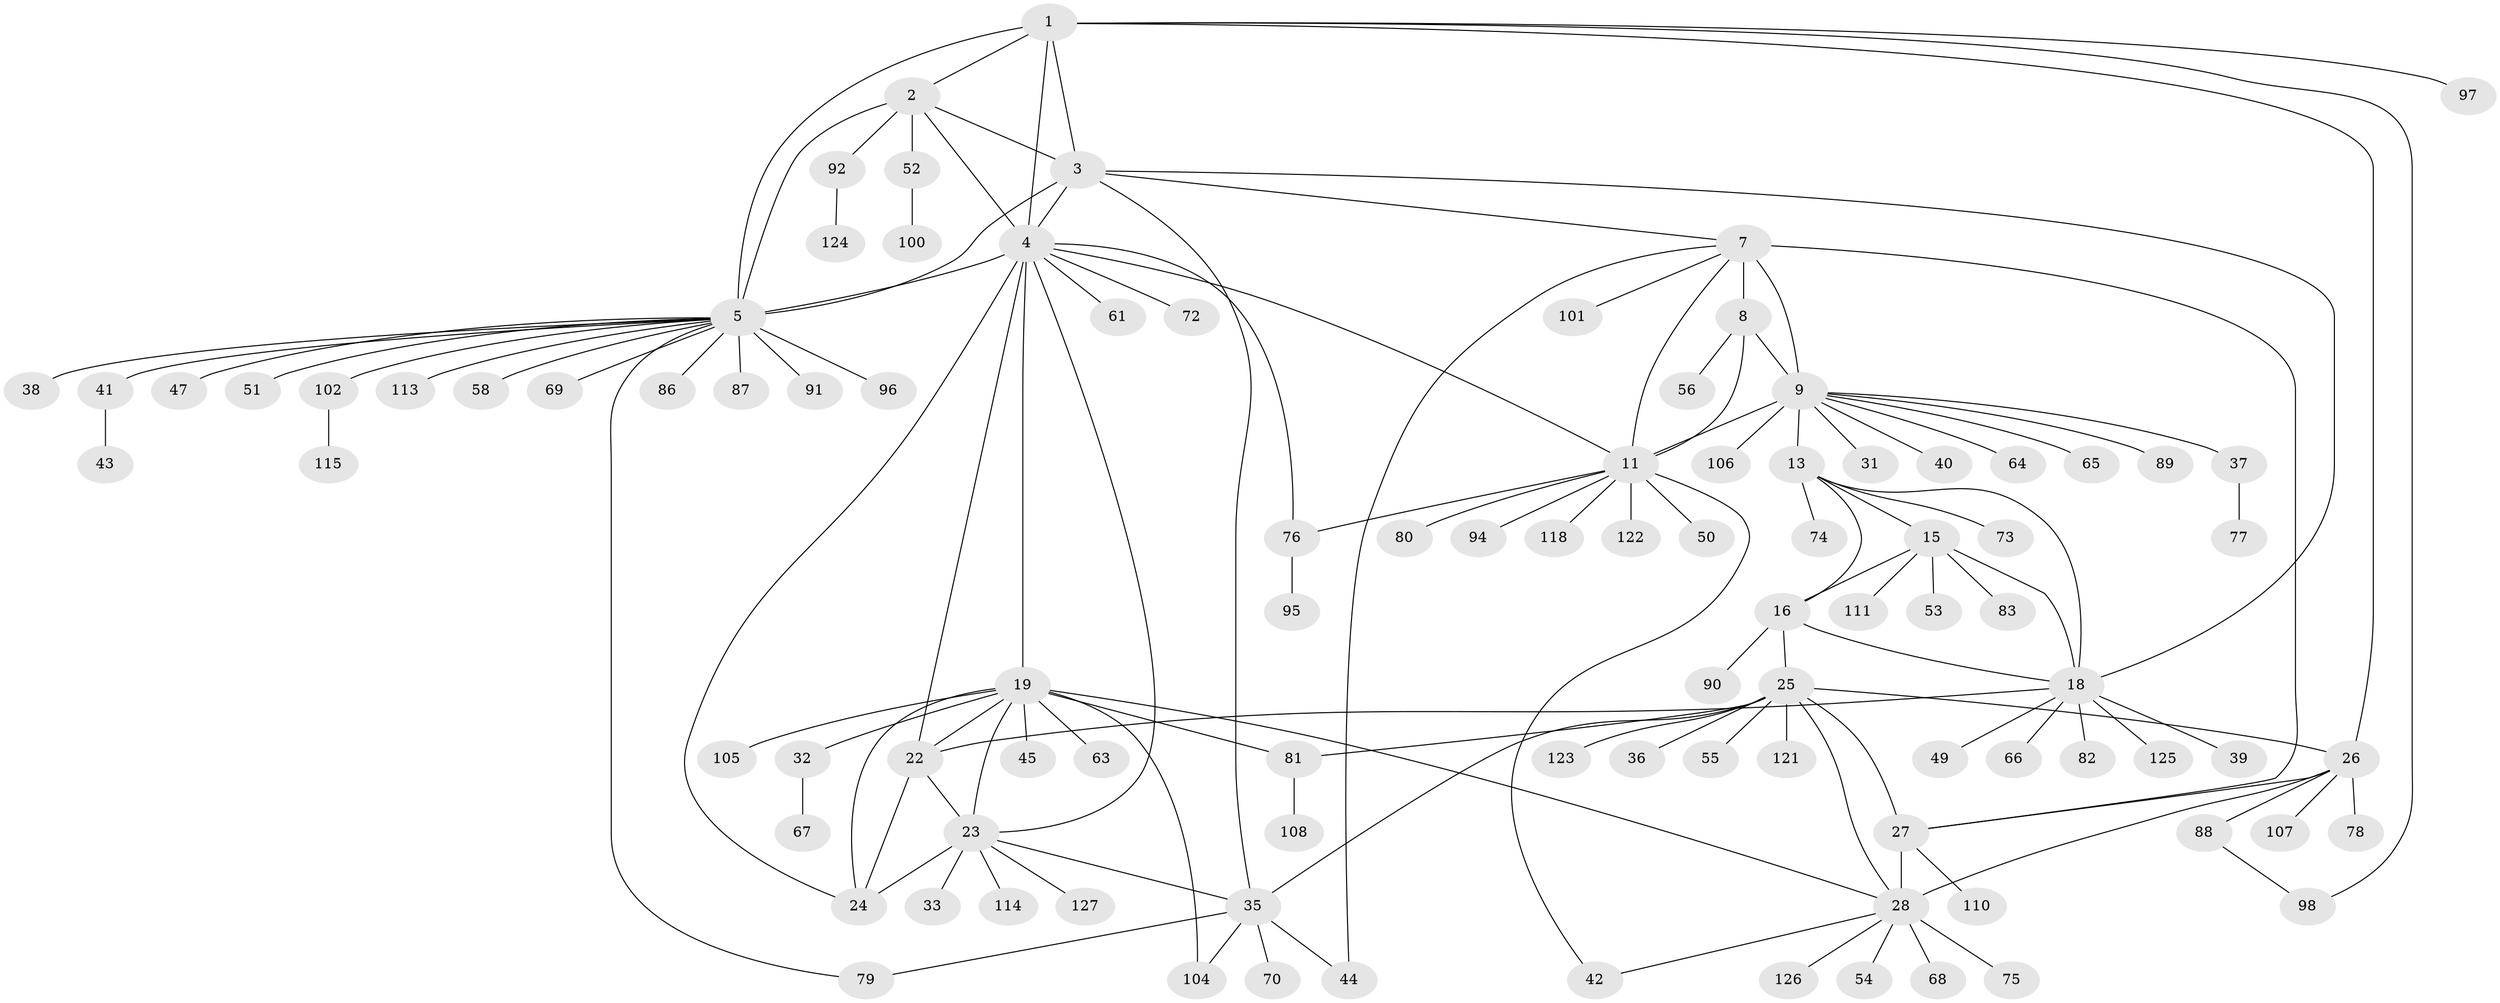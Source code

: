 // original degree distribution, {8: 0.0390625, 7: 0.0703125, 6: 0.0390625, 17: 0.0078125, 10: 0.03125, 14: 0.0078125, 12: 0.015625, 9: 0.015625, 5: 0.015625, 1: 0.5625, 2: 0.15625, 4: 0.0078125, 3: 0.03125}
// Generated by graph-tools (version 1.1) at 2025/11/02/27/25 16:11:34]
// undirected, 99 vertices, 134 edges
graph export_dot {
graph [start="1"]
  node [color=gray90,style=filled];
  1 [super="+85"];
  2;
  3 [super="+119"];
  4 [super="+20"];
  5 [super="+6"];
  7 [super="+12"];
  8 [super="+103"];
  9 [super="+10"];
  11 [super="+128"];
  13 [super="+14"];
  15 [super="+17"];
  16 [super="+60"];
  18 [super="+34"];
  19 [super="+21"];
  22 [super="+93"];
  23 [super="+62"];
  24 [super="+116"];
  25 [super="+59"];
  26 [super="+71"];
  27 [super="+30"];
  28 [super="+29"];
  31;
  32;
  33;
  35 [super="+48"];
  36;
  37 [super="+57"];
  38 [super="+46"];
  39;
  40;
  41;
  42;
  43;
  44;
  45;
  47;
  49;
  50;
  51;
  52;
  53;
  54;
  55;
  56;
  58;
  61;
  63;
  64;
  65;
  66;
  67;
  68;
  69;
  70;
  72;
  73;
  74;
  75;
  76;
  77 [super="+117"];
  78;
  79;
  80;
  81 [super="+84"];
  82;
  83 [super="+99"];
  86;
  87;
  88 [super="+109"];
  89;
  90;
  91;
  92 [super="+112"];
  94;
  95;
  96;
  97;
  98;
  100;
  101;
  102;
  104 [super="+120"];
  105;
  106;
  107;
  108;
  110;
  111;
  113;
  114;
  115;
  118;
  121;
  122;
  123;
  124;
  125;
  126;
  127;
  1 -- 2;
  1 -- 3;
  1 -- 4;
  1 -- 5 [weight=2];
  1 -- 26;
  1 -- 98;
  1 -- 97;
  2 -- 3;
  2 -- 4;
  2 -- 5 [weight=2];
  2 -- 52;
  2 -- 92;
  3 -- 4;
  3 -- 5 [weight=2];
  3 -- 7;
  3 -- 18;
  3 -- 35;
  4 -- 5 [weight=2];
  4 -- 72;
  4 -- 11;
  4 -- 76;
  4 -- 19 [weight=2];
  4 -- 22;
  4 -- 23;
  4 -- 24;
  4 -- 61;
  5 -- 58;
  5 -- 69;
  5 -- 79;
  5 -- 86;
  5 -- 87;
  5 -- 91;
  5 -- 96;
  5 -- 38;
  5 -- 102;
  5 -- 41;
  5 -- 47;
  5 -- 113;
  5 -- 51;
  7 -- 8 [weight=2];
  7 -- 9 [weight=4];
  7 -- 11 [weight=2];
  7 -- 27;
  7 -- 101;
  7 -- 44;
  8 -- 9 [weight=2];
  8 -- 11;
  8 -- 56;
  9 -- 11 [weight=2];
  9 -- 31;
  9 -- 40;
  9 -- 65;
  9 -- 89;
  9 -- 13;
  9 -- 64;
  9 -- 37;
  9 -- 106;
  11 -- 42;
  11 -- 50;
  11 -- 76;
  11 -- 80;
  11 -- 94;
  11 -- 118;
  11 -- 122;
  13 -- 15 [weight=4];
  13 -- 16 [weight=2];
  13 -- 18 [weight=2];
  13 -- 73;
  13 -- 74;
  15 -- 16 [weight=2];
  15 -- 18 [weight=2];
  15 -- 53;
  15 -- 111;
  15 -- 83;
  16 -- 18;
  16 -- 25;
  16 -- 90;
  18 -- 22;
  18 -- 39;
  18 -- 49;
  18 -- 82;
  18 -- 125;
  18 -- 66;
  19 -- 22 [weight=2];
  19 -- 23 [weight=2];
  19 -- 24 [weight=2];
  19 -- 32;
  19 -- 45;
  19 -- 105;
  19 -- 104;
  19 -- 81;
  19 -- 63;
  19 -- 28;
  22 -- 23;
  22 -- 24;
  23 -- 24;
  23 -- 33;
  23 -- 35;
  23 -- 114;
  23 -- 127;
  25 -- 26;
  25 -- 27 [weight=2];
  25 -- 28 [weight=2];
  25 -- 35;
  25 -- 36;
  25 -- 55;
  25 -- 121;
  25 -- 123;
  25 -- 81;
  26 -- 27 [weight=2];
  26 -- 28 [weight=2];
  26 -- 78;
  26 -- 88;
  26 -- 107;
  27 -- 28 [weight=4];
  27 -- 110;
  28 -- 42;
  28 -- 54;
  28 -- 68;
  28 -- 75;
  28 -- 126;
  32 -- 67;
  35 -- 70;
  35 -- 79;
  35 -- 44;
  35 -- 104;
  37 -- 77;
  41 -- 43;
  52 -- 100;
  76 -- 95;
  81 -- 108;
  88 -- 98;
  92 -- 124;
  102 -- 115;
}
